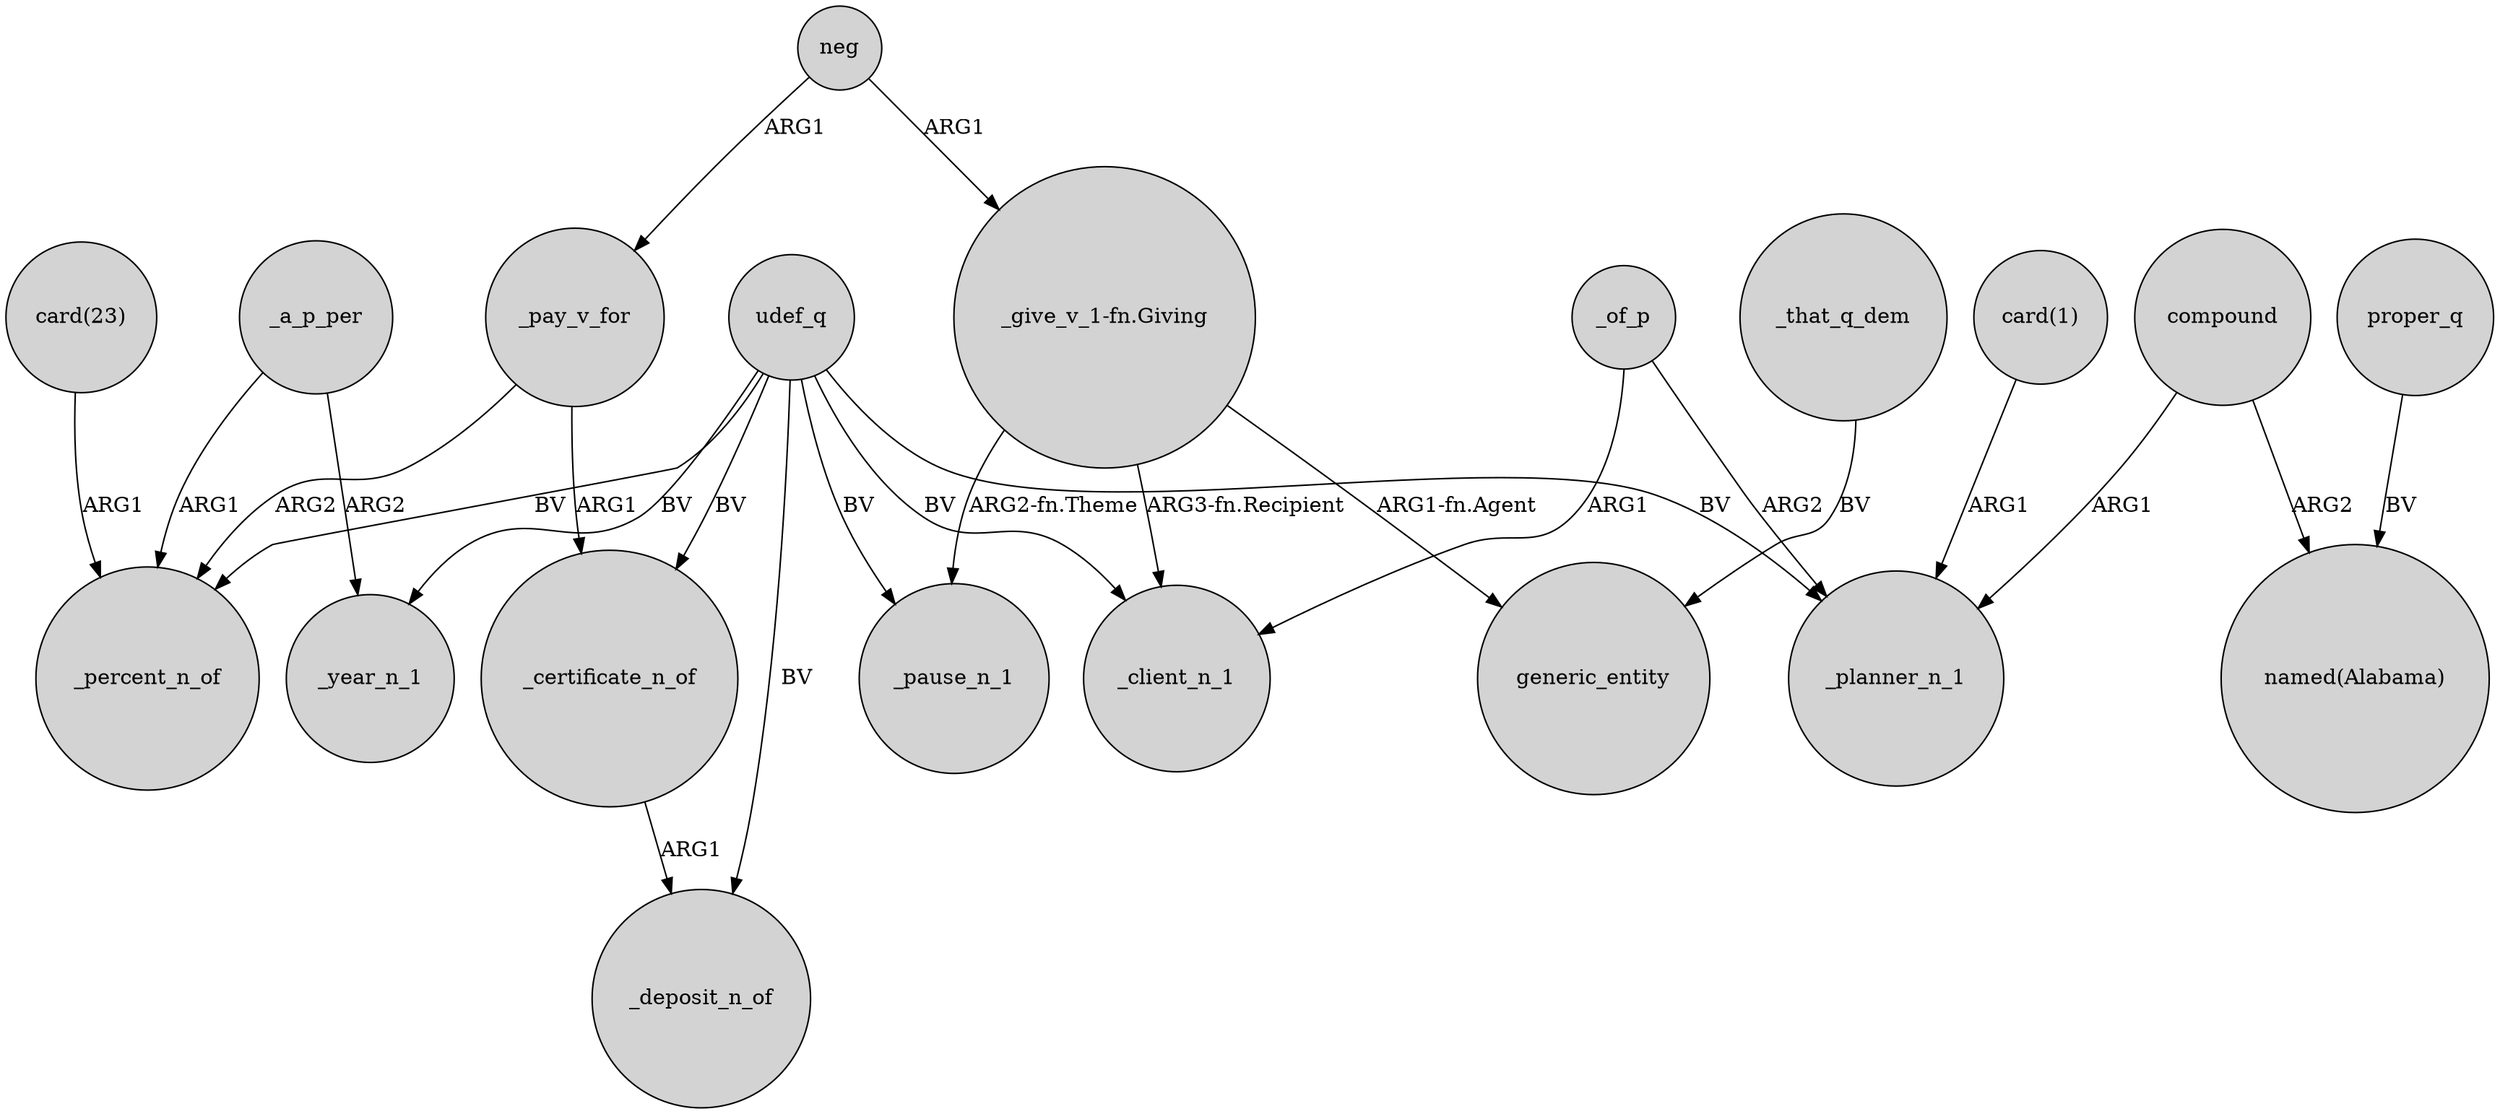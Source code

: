 digraph {
	node [shape=circle style=filled]
	"card(23)" -> _percent_n_of [label=ARG1]
	neg -> _pay_v_for [label=ARG1]
	"_give_v_1-fn.Giving" -> _client_n_1 [label="ARG3-fn.Recipient"]
	"_give_v_1-fn.Giving" -> generic_entity [label="ARG1-fn.Agent"]
	_that_q_dem -> generic_entity [label=BV]
	compound -> _planner_n_1 [label=ARG1]
	_a_p_per -> _year_n_1 [label=ARG2]
	_pay_v_for -> _percent_n_of [label=ARG2]
	udef_q -> _pause_n_1 [label=BV]
	compound -> "named(Alabama)" [label=ARG2]
	udef_q -> _certificate_n_of [label=BV]
	_pay_v_for -> _certificate_n_of [label=ARG1]
	udef_q -> _deposit_n_of [label=BV]
	_certificate_n_of -> _deposit_n_of [label=ARG1]
	_of_p -> _planner_n_1 [label=ARG2]
	_of_p -> _client_n_1 [label=ARG1]
	udef_q -> _client_n_1 [label=BV]
	udef_q -> _planner_n_1 [label=BV]
	udef_q -> _year_n_1 [label=BV]
	neg -> "_give_v_1-fn.Giving" [label=ARG1]
	udef_q -> _percent_n_of [label=BV]
	"card(1)" -> _planner_n_1 [label=ARG1]
	proper_q -> "named(Alabama)" [label=BV]
	"_give_v_1-fn.Giving" -> _pause_n_1 [label="ARG2-fn.Theme"]
	_a_p_per -> _percent_n_of [label=ARG1]
}
